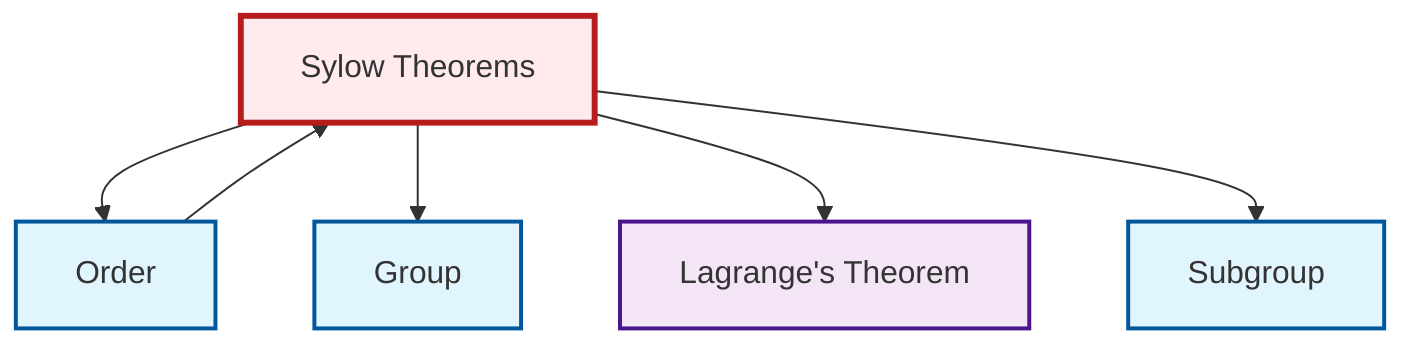 graph TD
    classDef definition fill:#e1f5fe,stroke:#01579b,stroke-width:2px
    classDef theorem fill:#f3e5f5,stroke:#4a148c,stroke-width:2px
    classDef axiom fill:#fff3e0,stroke:#e65100,stroke-width:2px
    classDef example fill:#e8f5e9,stroke:#1b5e20,stroke-width:2px
    classDef current fill:#ffebee,stroke:#b71c1c,stroke-width:3px
    thm-lagrange["Lagrange's Theorem"]:::theorem
    thm-sylow["Sylow Theorems"]:::theorem
    def-subgroup["Subgroup"]:::definition
    def-group["Group"]:::definition
    def-order["Order"]:::definition
    thm-sylow --> def-order
    def-order --> thm-sylow
    thm-sylow --> def-group
    thm-sylow --> thm-lagrange
    thm-sylow --> def-subgroup
    class thm-sylow current